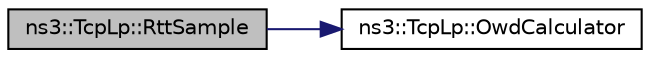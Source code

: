 digraph "ns3::TcpLp::RttSample"
{
 // LATEX_PDF_SIZE
  edge [fontname="Helvetica",fontsize="10",labelfontname="Helvetica",labelfontsize="10"];
  node [fontname="Helvetica",fontsize="10",shape=record];
  rankdir="LR";
  Node1 [label="ns3::TcpLp::RttSample",height=0.2,width=0.4,color="black", fillcolor="grey75", style="filled", fontcolor="black",tooltip="Estimates minimum and maximum One-Way Delays and calculates the smoothed One-Way Delay."];
  Node1 -> Node2 [color="midnightblue",fontsize="10",style="solid",fontname="Helvetica"];
  Node2 [label="ns3::TcpLp::OwdCalculator",height=0.2,width=0.4,color="black", fillcolor="white", style="filled",URL="$classns3_1_1_tcp_lp.html#acca3b18f60e0d6a3ec59d80e68873292",tooltip="Calculates One-Way Delay using Sender and Receiver timestamps."];
}
